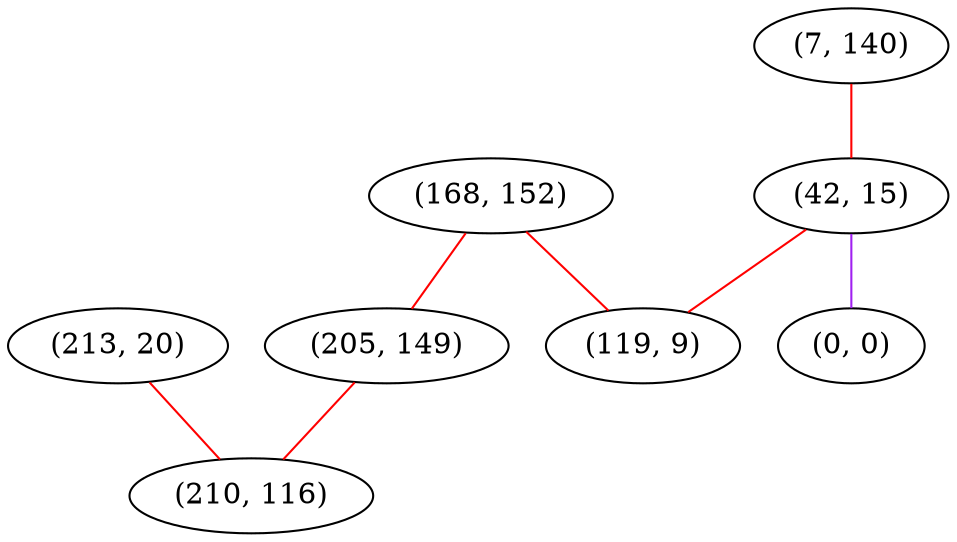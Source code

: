 graph "" {
"(213, 20)";
"(168, 152)";
"(7, 140)";
"(205, 149)";
"(42, 15)";
"(0, 0)";
"(119, 9)";
"(210, 116)";
"(213, 20)" -- "(210, 116)"  [color=red, key=0, weight=1];
"(168, 152)" -- "(205, 149)"  [color=red, key=0, weight=1];
"(168, 152)" -- "(119, 9)"  [color=red, key=0, weight=1];
"(7, 140)" -- "(42, 15)"  [color=red, key=0, weight=1];
"(205, 149)" -- "(210, 116)"  [color=red, key=0, weight=1];
"(42, 15)" -- "(0, 0)"  [color=purple, key=0, weight=4];
"(42, 15)" -- "(119, 9)"  [color=red, key=0, weight=1];
}
